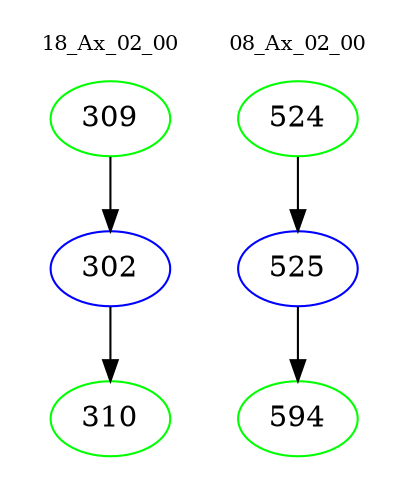 digraph{
subgraph cluster_0 {
color = white
label = "18_Ax_02_00";
fontsize=10;
T0_309 [label="309", color="green"]
T0_309 -> T0_302 [color="black"]
T0_302 [label="302", color="blue"]
T0_302 -> T0_310 [color="black"]
T0_310 [label="310", color="green"]
}
subgraph cluster_1 {
color = white
label = "08_Ax_02_00";
fontsize=10;
T1_524 [label="524", color="green"]
T1_524 -> T1_525 [color="black"]
T1_525 [label="525", color="blue"]
T1_525 -> T1_594 [color="black"]
T1_594 [label="594", color="green"]
}
}
